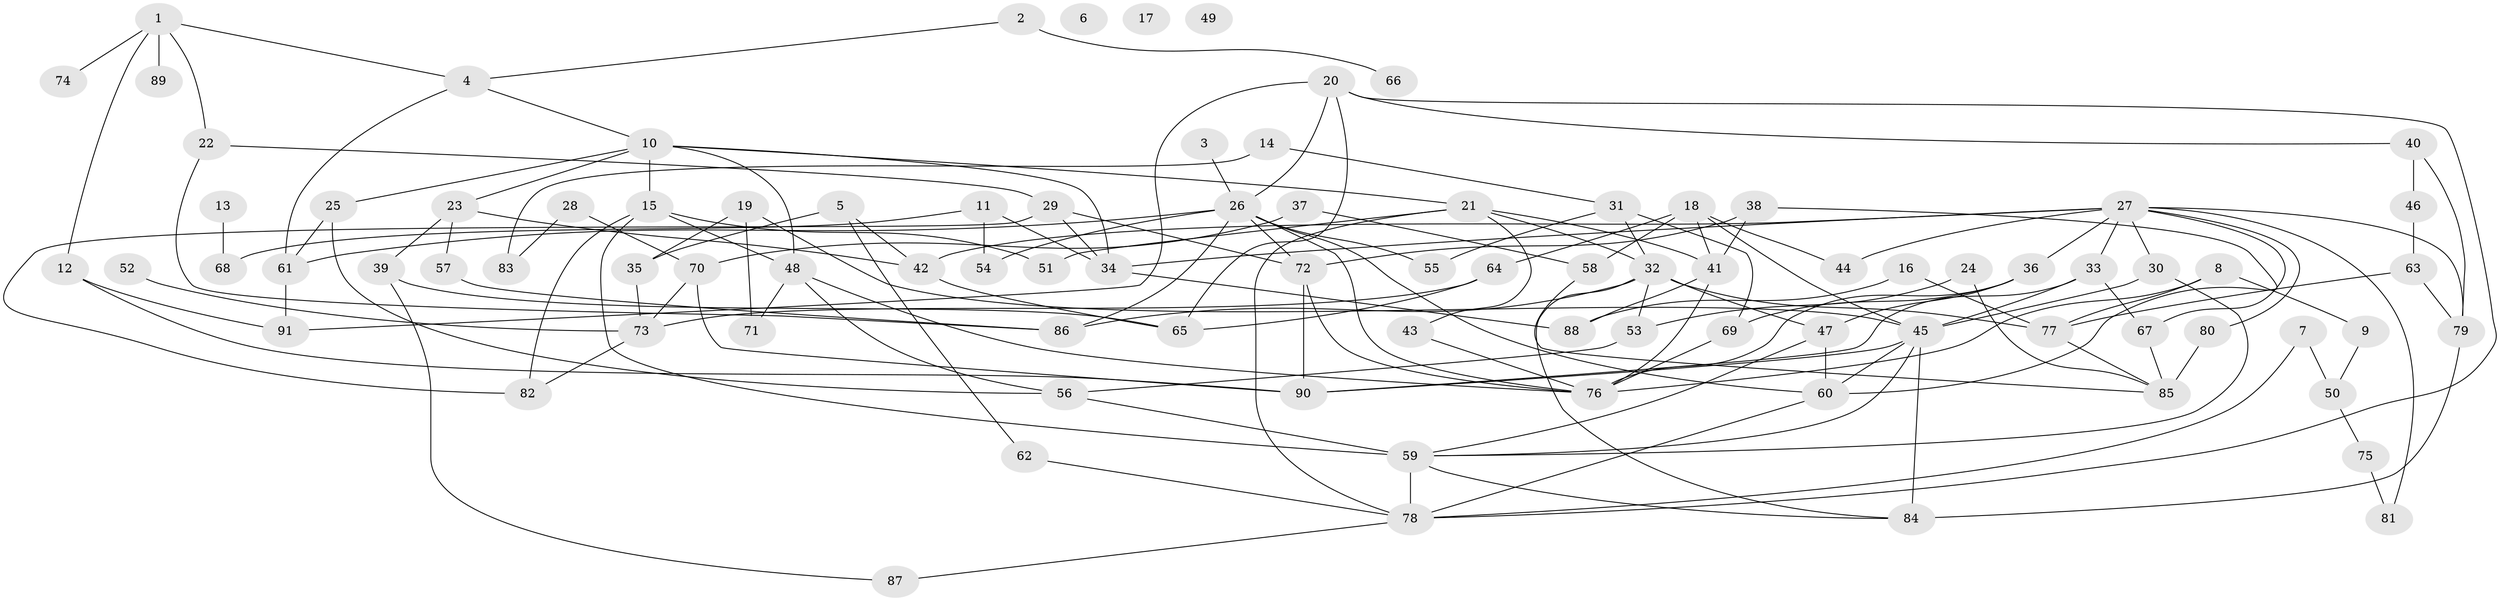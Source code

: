 // coarse degree distribution, {6: 0.09836065573770492, 4: 0.13114754098360656, 1: 0.09836065573770492, 5: 0.13114754098360656, 0: 0.04918032786885246, 2: 0.16393442622950818, 3: 0.19672131147540983, 9: 0.04918032786885246, 11: 0.01639344262295082, 13: 0.01639344262295082, 10: 0.01639344262295082, 7: 0.01639344262295082, 8: 0.01639344262295082}
// Generated by graph-tools (version 1.1) at 2025/41/03/06/25 10:41:24]
// undirected, 91 vertices, 156 edges
graph export_dot {
graph [start="1"]
  node [color=gray90,style=filled];
  1;
  2;
  3;
  4;
  5;
  6;
  7;
  8;
  9;
  10;
  11;
  12;
  13;
  14;
  15;
  16;
  17;
  18;
  19;
  20;
  21;
  22;
  23;
  24;
  25;
  26;
  27;
  28;
  29;
  30;
  31;
  32;
  33;
  34;
  35;
  36;
  37;
  38;
  39;
  40;
  41;
  42;
  43;
  44;
  45;
  46;
  47;
  48;
  49;
  50;
  51;
  52;
  53;
  54;
  55;
  56;
  57;
  58;
  59;
  60;
  61;
  62;
  63;
  64;
  65;
  66;
  67;
  68;
  69;
  70;
  71;
  72;
  73;
  74;
  75;
  76;
  77;
  78;
  79;
  80;
  81;
  82;
  83;
  84;
  85;
  86;
  87;
  88;
  89;
  90;
  91;
  1 -- 4;
  1 -- 12;
  1 -- 22;
  1 -- 74;
  1 -- 89;
  2 -- 4;
  2 -- 66;
  3 -- 26;
  4 -- 10;
  4 -- 61;
  5 -- 35;
  5 -- 42;
  5 -- 62;
  7 -- 50;
  7 -- 78;
  8 -- 9;
  8 -- 76;
  8 -- 77;
  9 -- 50;
  10 -- 15;
  10 -- 21;
  10 -- 23;
  10 -- 25;
  10 -- 34;
  10 -- 48;
  11 -- 34;
  11 -- 54;
  11 -- 68;
  12 -- 90;
  12 -- 91;
  13 -- 68;
  14 -- 31;
  14 -- 83;
  15 -- 48;
  15 -- 51;
  15 -- 59;
  15 -- 82;
  16 -- 77;
  16 -- 88;
  18 -- 41;
  18 -- 44;
  18 -- 45;
  18 -- 58;
  18 -- 64;
  19 -- 35;
  19 -- 45;
  19 -- 71;
  20 -- 26;
  20 -- 40;
  20 -- 65;
  20 -- 78;
  20 -- 91;
  21 -- 32;
  21 -- 41;
  21 -- 43;
  21 -- 51;
  21 -- 78;
  22 -- 29;
  22 -- 86;
  23 -- 39;
  23 -- 42;
  23 -- 57;
  24 -- 53;
  24 -- 85;
  25 -- 56;
  25 -- 61;
  26 -- 54;
  26 -- 55;
  26 -- 60;
  26 -- 61;
  26 -- 72;
  26 -- 76;
  26 -- 86;
  27 -- 30;
  27 -- 33;
  27 -- 34;
  27 -- 36;
  27 -- 42;
  27 -- 44;
  27 -- 67;
  27 -- 79;
  27 -- 80;
  27 -- 81;
  28 -- 70;
  28 -- 83;
  29 -- 34;
  29 -- 72;
  29 -- 82;
  30 -- 45;
  30 -- 59;
  31 -- 32;
  31 -- 55;
  31 -- 69;
  32 -- 47;
  32 -- 53;
  32 -- 77;
  32 -- 84;
  32 -- 86;
  33 -- 45;
  33 -- 67;
  33 -- 90;
  34 -- 88;
  35 -- 73;
  36 -- 47;
  36 -- 69;
  36 -- 76;
  37 -- 58;
  37 -- 70;
  38 -- 41;
  38 -- 60;
  38 -- 72;
  39 -- 65;
  39 -- 87;
  40 -- 46;
  40 -- 79;
  41 -- 76;
  41 -- 88;
  42 -- 65;
  43 -- 76;
  45 -- 59;
  45 -- 60;
  45 -- 84;
  45 -- 90;
  46 -- 63;
  47 -- 59;
  47 -- 60;
  48 -- 56;
  48 -- 71;
  48 -- 76;
  50 -- 75;
  52 -- 73;
  53 -- 56;
  56 -- 59;
  57 -- 86;
  58 -- 85;
  59 -- 78;
  59 -- 84;
  60 -- 78;
  61 -- 91;
  62 -- 78;
  63 -- 77;
  63 -- 79;
  64 -- 65;
  64 -- 73;
  67 -- 85;
  69 -- 76;
  70 -- 73;
  70 -- 90;
  72 -- 76;
  72 -- 90;
  73 -- 82;
  75 -- 81;
  77 -- 85;
  78 -- 87;
  79 -- 84;
  80 -- 85;
}
